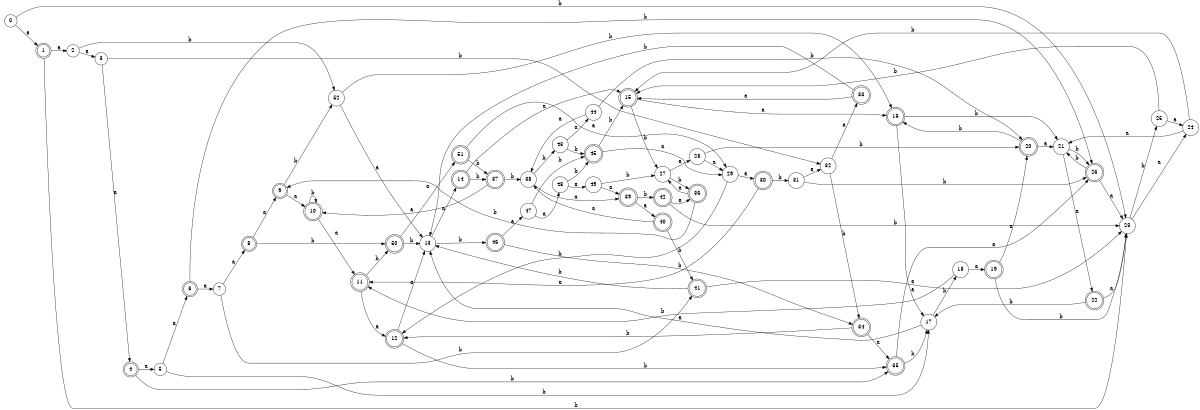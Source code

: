 digraph n43_3 {
__start0 [label="" shape="none"];

rankdir=LR;
size="8,5";

s0 [style="filled", color="black", fillcolor="white" shape="circle", label="0"];
s1 [style="rounded,filled", color="black", fillcolor="white" shape="doublecircle", label="1"];
s2 [style="filled", color="black", fillcolor="white" shape="circle", label="2"];
s3 [style="filled", color="black", fillcolor="white" shape="circle", label="3"];
s4 [style="rounded,filled", color="black", fillcolor="white" shape="doublecircle", label="4"];
s5 [style="filled", color="black", fillcolor="white" shape="circle", label="5"];
s6 [style="rounded,filled", color="black", fillcolor="white" shape="doublecircle", label="6"];
s7 [style="filled", color="black", fillcolor="white" shape="circle", label="7"];
s8 [style="rounded,filled", color="black", fillcolor="white" shape="doublecircle", label="8"];
s9 [style="rounded,filled", color="black", fillcolor="white" shape="doublecircle", label="9"];
s10 [style="rounded,filled", color="black", fillcolor="white" shape="doublecircle", label="10"];
s11 [style="rounded,filled", color="black", fillcolor="white" shape="doublecircle", label="11"];
s12 [style="rounded,filled", color="black", fillcolor="white" shape="doublecircle", label="12"];
s13 [style="filled", color="black", fillcolor="white" shape="circle", label="13"];
s14 [style="rounded,filled", color="black", fillcolor="white" shape="doublecircle", label="14"];
s15 [style="rounded,filled", color="black", fillcolor="white" shape="doublecircle", label="15"];
s16 [style="rounded,filled", color="black", fillcolor="white" shape="doublecircle", label="16"];
s17 [style="filled", color="black", fillcolor="white" shape="circle", label="17"];
s18 [style="filled", color="black", fillcolor="white" shape="circle", label="18"];
s19 [style="rounded,filled", color="black", fillcolor="white" shape="doublecircle", label="19"];
s20 [style="rounded,filled", color="black", fillcolor="white" shape="doublecircle", label="20"];
s21 [style="filled", color="black", fillcolor="white" shape="circle", label="21"];
s22 [style="rounded,filled", color="black", fillcolor="white" shape="doublecircle", label="22"];
s23 [style="filled", color="black", fillcolor="white" shape="circle", label="23"];
s24 [style="filled", color="black", fillcolor="white" shape="circle", label="24"];
s25 [style="filled", color="black", fillcolor="white" shape="circle", label="25"];
s26 [style="rounded,filled", color="black", fillcolor="white" shape="doublecircle", label="26"];
s27 [style="filled", color="black", fillcolor="white" shape="circle", label="27"];
s28 [style="filled", color="black", fillcolor="white" shape="circle", label="28"];
s29 [style="filled", color="black", fillcolor="white" shape="circle", label="29"];
s30 [style="rounded,filled", color="black", fillcolor="white" shape="doublecircle", label="30"];
s31 [style="filled", color="black", fillcolor="white" shape="circle", label="31"];
s32 [style="filled", color="black", fillcolor="white" shape="circle", label="32"];
s33 [style="rounded,filled", color="black", fillcolor="white" shape="doublecircle", label="33"];
s34 [style="rounded,filled", color="black", fillcolor="white" shape="doublecircle", label="34"];
s35 [style="rounded,filled", color="black", fillcolor="white" shape="doublecircle", label="35"];
s36 [style="rounded,filled", color="black", fillcolor="white" shape="doublecircle", label="36"];
s37 [style="rounded,filled", color="black", fillcolor="white" shape="doublecircle", label="37"];
s38 [style="filled", color="black", fillcolor="white" shape="circle", label="38"];
s39 [style="rounded,filled", color="black", fillcolor="white" shape="doublecircle", label="39"];
s40 [style="rounded,filled", color="black", fillcolor="white" shape="doublecircle", label="40"];
s41 [style="rounded,filled", color="black", fillcolor="white" shape="doublecircle", label="41"];
s42 [style="rounded,filled", color="black", fillcolor="white" shape="doublecircle", label="42"];
s43 [style="filled", color="black", fillcolor="white" shape="circle", label="43"];
s44 [style="filled", color="black", fillcolor="white" shape="circle", label="44"];
s45 [style="rounded,filled", color="black", fillcolor="white" shape="doublecircle", label="45"];
s46 [style="rounded,filled", color="black", fillcolor="white" shape="doublecircle", label="46"];
s47 [style="filled", color="black", fillcolor="white" shape="circle", label="47"];
s48 [style="filled", color="black", fillcolor="white" shape="circle", label="48"];
s49 [style="filled", color="black", fillcolor="white" shape="circle", label="49"];
s50 [style="rounded,filled", color="black", fillcolor="white" shape="doublecircle", label="50"];
s51 [style="rounded,filled", color="black", fillcolor="white" shape="doublecircle", label="51"];
s52 [style="filled", color="black", fillcolor="white" shape="circle", label="52"];
s0 -> s1 [label="a"];
s0 -> s23 [label="b"];
s1 -> s2 [label="a"];
s1 -> s23 [label="b"];
s2 -> s3 [label="a"];
s2 -> s52 [label="b"];
s3 -> s4 [label="a"];
s3 -> s32 [label="b"];
s4 -> s5 [label="a"];
s4 -> s35 [label="b"];
s5 -> s6 [label="a"];
s5 -> s17 [label="b"];
s6 -> s7 [label="a"];
s6 -> s26 [label="b"];
s7 -> s8 [label="a"];
s7 -> s41 [label="b"];
s8 -> s9 [label="a"];
s8 -> s50 [label="b"];
s9 -> s10 [label="a"];
s9 -> s52 [label="b"];
s10 -> s11 [label="a"];
s10 -> s10 [label="b"];
s11 -> s12 [label="a"];
s11 -> s50 [label="b"];
s12 -> s13 [label="a"];
s12 -> s35 [label="b"];
s13 -> s14 [label="a"];
s13 -> s46 [label="b"];
s14 -> s15 [label="a"];
s14 -> s37 [label="b"];
s15 -> s16 [label="a"];
s15 -> s27 [label="b"];
s16 -> s17 [label="a"];
s16 -> s21 [label="b"];
s17 -> s13 [label="a"];
s17 -> s18 [label="b"];
s18 -> s19 [label="a"];
s18 -> s11 [label="b"];
s19 -> s20 [label="a"];
s19 -> s23 [label="b"];
s20 -> s21 [label="a"];
s20 -> s16 [label="b"];
s21 -> s22 [label="a"];
s21 -> s26 [label="b"];
s22 -> s23 [label="a"];
s22 -> s17 [label="b"];
s23 -> s24 [label="a"];
s23 -> s25 [label="b"];
s24 -> s21 [label="a"];
s24 -> s15 [label="b"];
s25 -> s24 [label="a"];
s25 -> s15 [label="b"];
s26 -> s23 [label="a"];
s26 -> s21 [label="b"];
s27 -> s28 [label="a"];
s27 -> s36 [label="b"];
s28 -> s29 [label="a"];
s28 -> s20 [label="b"];
s29 -> s30 [label="a"];
s29 -> s12 [label="b"];
s30 -> s11 [label="a"];
s30 -> s31 [label="b"];
s31 -> s32 [label="a"];
s31 -> s26 [label="b"];
s32 -> s33 [label="a"];
s32 -> s34 [label="b"];
s33 -> s15 [label="a"];
s33 -> s13 [label="b"];
s34 -> s35 [label="a"];
s34 -> s12 [label="b"];
s35 -> s26 [label="a"];
s35 -> s17 [label="b"];
s36 -> s27 [label="a"];
s36 -> s9 [label="b"];
s37 -> s10 [label="a"];
s37 -> s38 [label="b"];
s38 -> s39 [label="a"];
s38 -> s43 [label="b"];
s39 -> s40 [label="a"];
s39 -> s42 [label="b"];
s40 -> s38 [label="a"];
s40 -> s41 [label="b"];
s41 -> s23 [label="a"];
s41 -> s13 [label="b"];
s42 -> s36 [label="a"];
s42 -> s23 [label="b"];
s43 -> s44 [label="a"];
s43 -> s45 [label="b"];
s44 -> s38 [label="a"];
s44 -> s20 [label="b"];
s45 -> s29 [label="a"];
s45 -> s15 [label="b"];
s46 -> s47 [label="a"];
s46 -> s34 [label="b"];
s47 -> s48 [label="a"];
s47 -> s45 [label="b"];
s48 -> s49 [label="a"];
s48 -> s45 [label="b"];
s49 -> s39 [label="a"];
s49 -> s27 [label="b"];
s50 -> s51 [label="a"];
s50 -> s13 [label="b"];
s51 -> s29 [label="a"];
s51 -> s37 [label="b"];
s52 -> s13 [label="a"];
s52 -> s16 [label="b"];

}